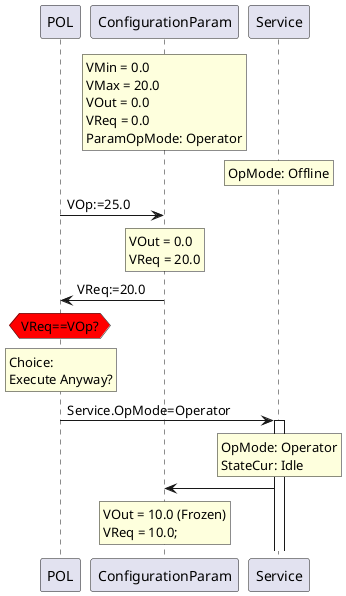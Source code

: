 /*
 * MIT License
 *
 * Copyright (c) 2021 P2O-Lab <p2o-lab@mailbox.tu-dresden.de>,
 * Chair for Process Control Systems, Technische Universität Dresden
 *
 * Permission is hereby granted, free of charge, to any person obtaining a copy
 * of this software and associated documentation files (the "Software"), to deal
 * in the Software without restriction, including without limitation the rights
 * to use, copy, modify, merge, publish, distribute, sublicense, and/or sell
 * copies of the Software, and to permit persons to whom the Software is
 * furnished to do so, subject to the following conditions:
 *
 * The above copyright notice and this permission notice shall be included in all
 * copies or substantial portions of the Software.
 *
 * THE SOFTWARE IS PROVIDED "AS IS", WITHOUT WARRANTY OF ANY KIND, EXPRESS OR
 * IMPLIED, INCLUDING BUT NOT LIMITED TO THE WARRANTIES OF MERCHANTABILITY,
 * FITNESS FOR A PARTICULAR PURPOSE AND NONINFRINGEMENT. IN NO EVENT SHALL THE
 * AUTHORS OR COPYRIGHT HOLDERS BE LIABLE FOR ANY CLAIM, DAMAGES OR OTHER
 * LIABILITY, WHETHER IN AN ACTION OF CONTRACT, TORT OR OTHERWISE, ARISING FROM,
 * OUT OF OR IN CONNECTION WITH THE SOFTWARE OR THE USE OR OTHER DEALINGS IN THE
 * SOFTWARE.
 */
 
@startuml

skinparam monochrome false

participant POL
participant ConfigurationParam
participant Service

rnote over ConfigurationParam
 VMin = 0.0
 VMax = 20.0
 VOut = 0.0
 VReq = 0.0
 ParamOpMode: Operator
endrnote
rnote over Service
  OpMode: Offline
endrnote

POL -> ConfigurationParam : VOp:=25.0

rnote over ConfigurationParam
 VOut = 0.0
 VReq = 20.0
endrnote

POL <- ConfigurationParam : VReq:=20.0

hnote over POL #FF0000: VReq==VOp?
rnote over POL
Choice:
Execute Anyway?
endrnote
POL -> Service : Service.OpMode=Operator
activate Service
rnote over Service
  OpMode: Operator
  StateCur: Idle
endrnote

ConfigurationParam <- Service

rnote over ConfigurationParam
 VOut = 10.0 (Frozen)
 VReq = 10.0;
endrnote

@enduml
